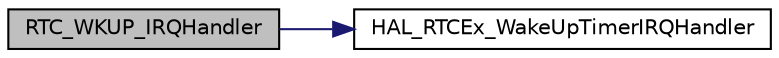 digraph "RTC_WKUP_IRQHandler"
{
  edge [fontname="Helvetica",fontsize="10",labelfontname="Helvetica",labelfontsize="10"];
  node [fontname="Helvetica",fontsize="10",shape=record];
  rankdir="LR";
  Node14 [label="RTC_WKUP_IRQHandler",height=0.2,width=0.4,color="black", fillcolor="grey75", style="filled", fontcolor="black"];
  Node14 -> Node15 [color="midnightblue",fontsize="10",style="solid",fontname="Helvetica"];
  Node15 [label="HAL_RTCEx_WakeUpTimerIRQHandler",height=0.2,width=0.4,color="black", fillcolor="white", style="filled",URL="$group___r_t_c_ex___exported___functions___group2.html#ga5e391424483012fe09827739dc53885f"];
}
